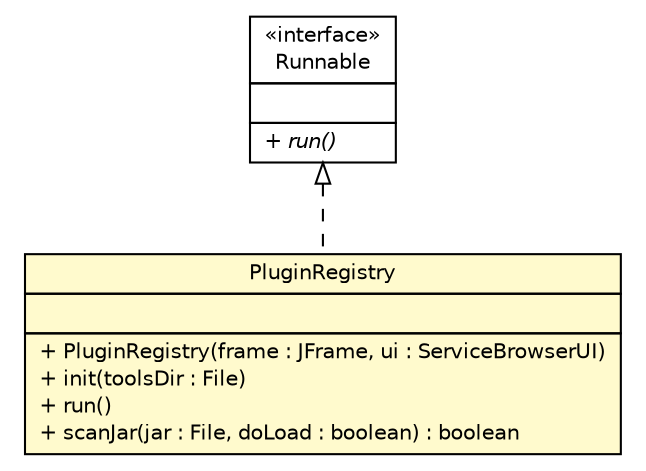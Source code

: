 #!/usr/local/bin/dot
#
# Class diagram 
# Generated by UMLGraph version R5_6 (http://www.umlgraph.org/)
#

digraph G {
	edge [fontname="Helvetica",fontsize=10,labelfontname="Helvetica",labelfontsize=10];
	node [fontname="Helvetica",fontsize=10,shape=plaintext];
	nodesep=0.25;
	ranksep=0.5;
	// sorcer.ssb.tools.plugin.browser.PluginRegistry
	c416623 [label=<<table title="sorcer.ssb.tools.plugin.browser.PluginRegistry" border="0" cellborder="1" cellspacing="0" cellpadding="2" port="p" bgcolor="lemonChiffon" href="./PluginRegistry.html">
		<tr><td><table border="0" cellspacing="0" cellpadding="1">
<tr><td align="center" balign="center"> PluginRegistry </td></tr>
		</table></td></tr>
		<tr><td><table border="0" cellspacing="0" cellpadding="1">
<tr><td align="left" balign="left">  </td></tr>
		</table></td></tr>
		<tr><td><table border="0" cellspacing="0" cellpadding="1">
<tr><td align="left" balign="left"> + PluginRegistry(frame : JFrame, ui : ServiceBrowserUI) </td></tr>
<tr><td align="left" balign="left"> + init(toolsDir : File) </td></tr>
<tr><td align="left" balign="left"> + run() </td></tr>
<tr><td align="left" balign="left"> + scanJar(jar : File, doLoad : boolean) : boolean </td></tr>
		</table></td></tr>
		</table>>, URL="./PluginRegistry.html", fontname="Helvetica", fontcolor="black", fontsize=10.0];
	//sorcer.ssb.tools.plugin.browser.PluginRegistry implements java.lang.Runnable
	c416728:p -> c416623:p [dir=back,arrowtail=empty,style=dashed];
	// java.lang.Runnable
	c416728 [label=<<table title="java.lang.Runnable" border="0" cellborder="1" cellspacing="0" cellpadding="2" port="p" href="http://docs.oracle.com/javase/7/docs/api/java/lang/Runnable.html">
		<tr><td><table border="0" cellspacing="0" cellpadding="1">
<tr><td align="center" balign="center"> &#171;interface&#187; </td></tr>
<tr><td align="center" balign="center"> Runnable </td></tr>
		</table></td></tr>
		<tr><td><table border="0" cellspacing="0" cellpadding="1">
<tr><td align="left" balign="left">  </td></tr>
		</table></td></tr>
		<tr><td><table border="0" cellspacing="0" cellpadding="1">
<tr><td align="left" balign="left"><font face="Helvetica-Oblique" point-size="10.0"> + run() </font></td></tr>
		</table></td></tr>
		</table>>, URL="http://docs.oracle.com/javase/7/docs/api/java/lang/Runnable.html", fontname="Helvetica", fontcolor="black", fontsize=10.0];
}

